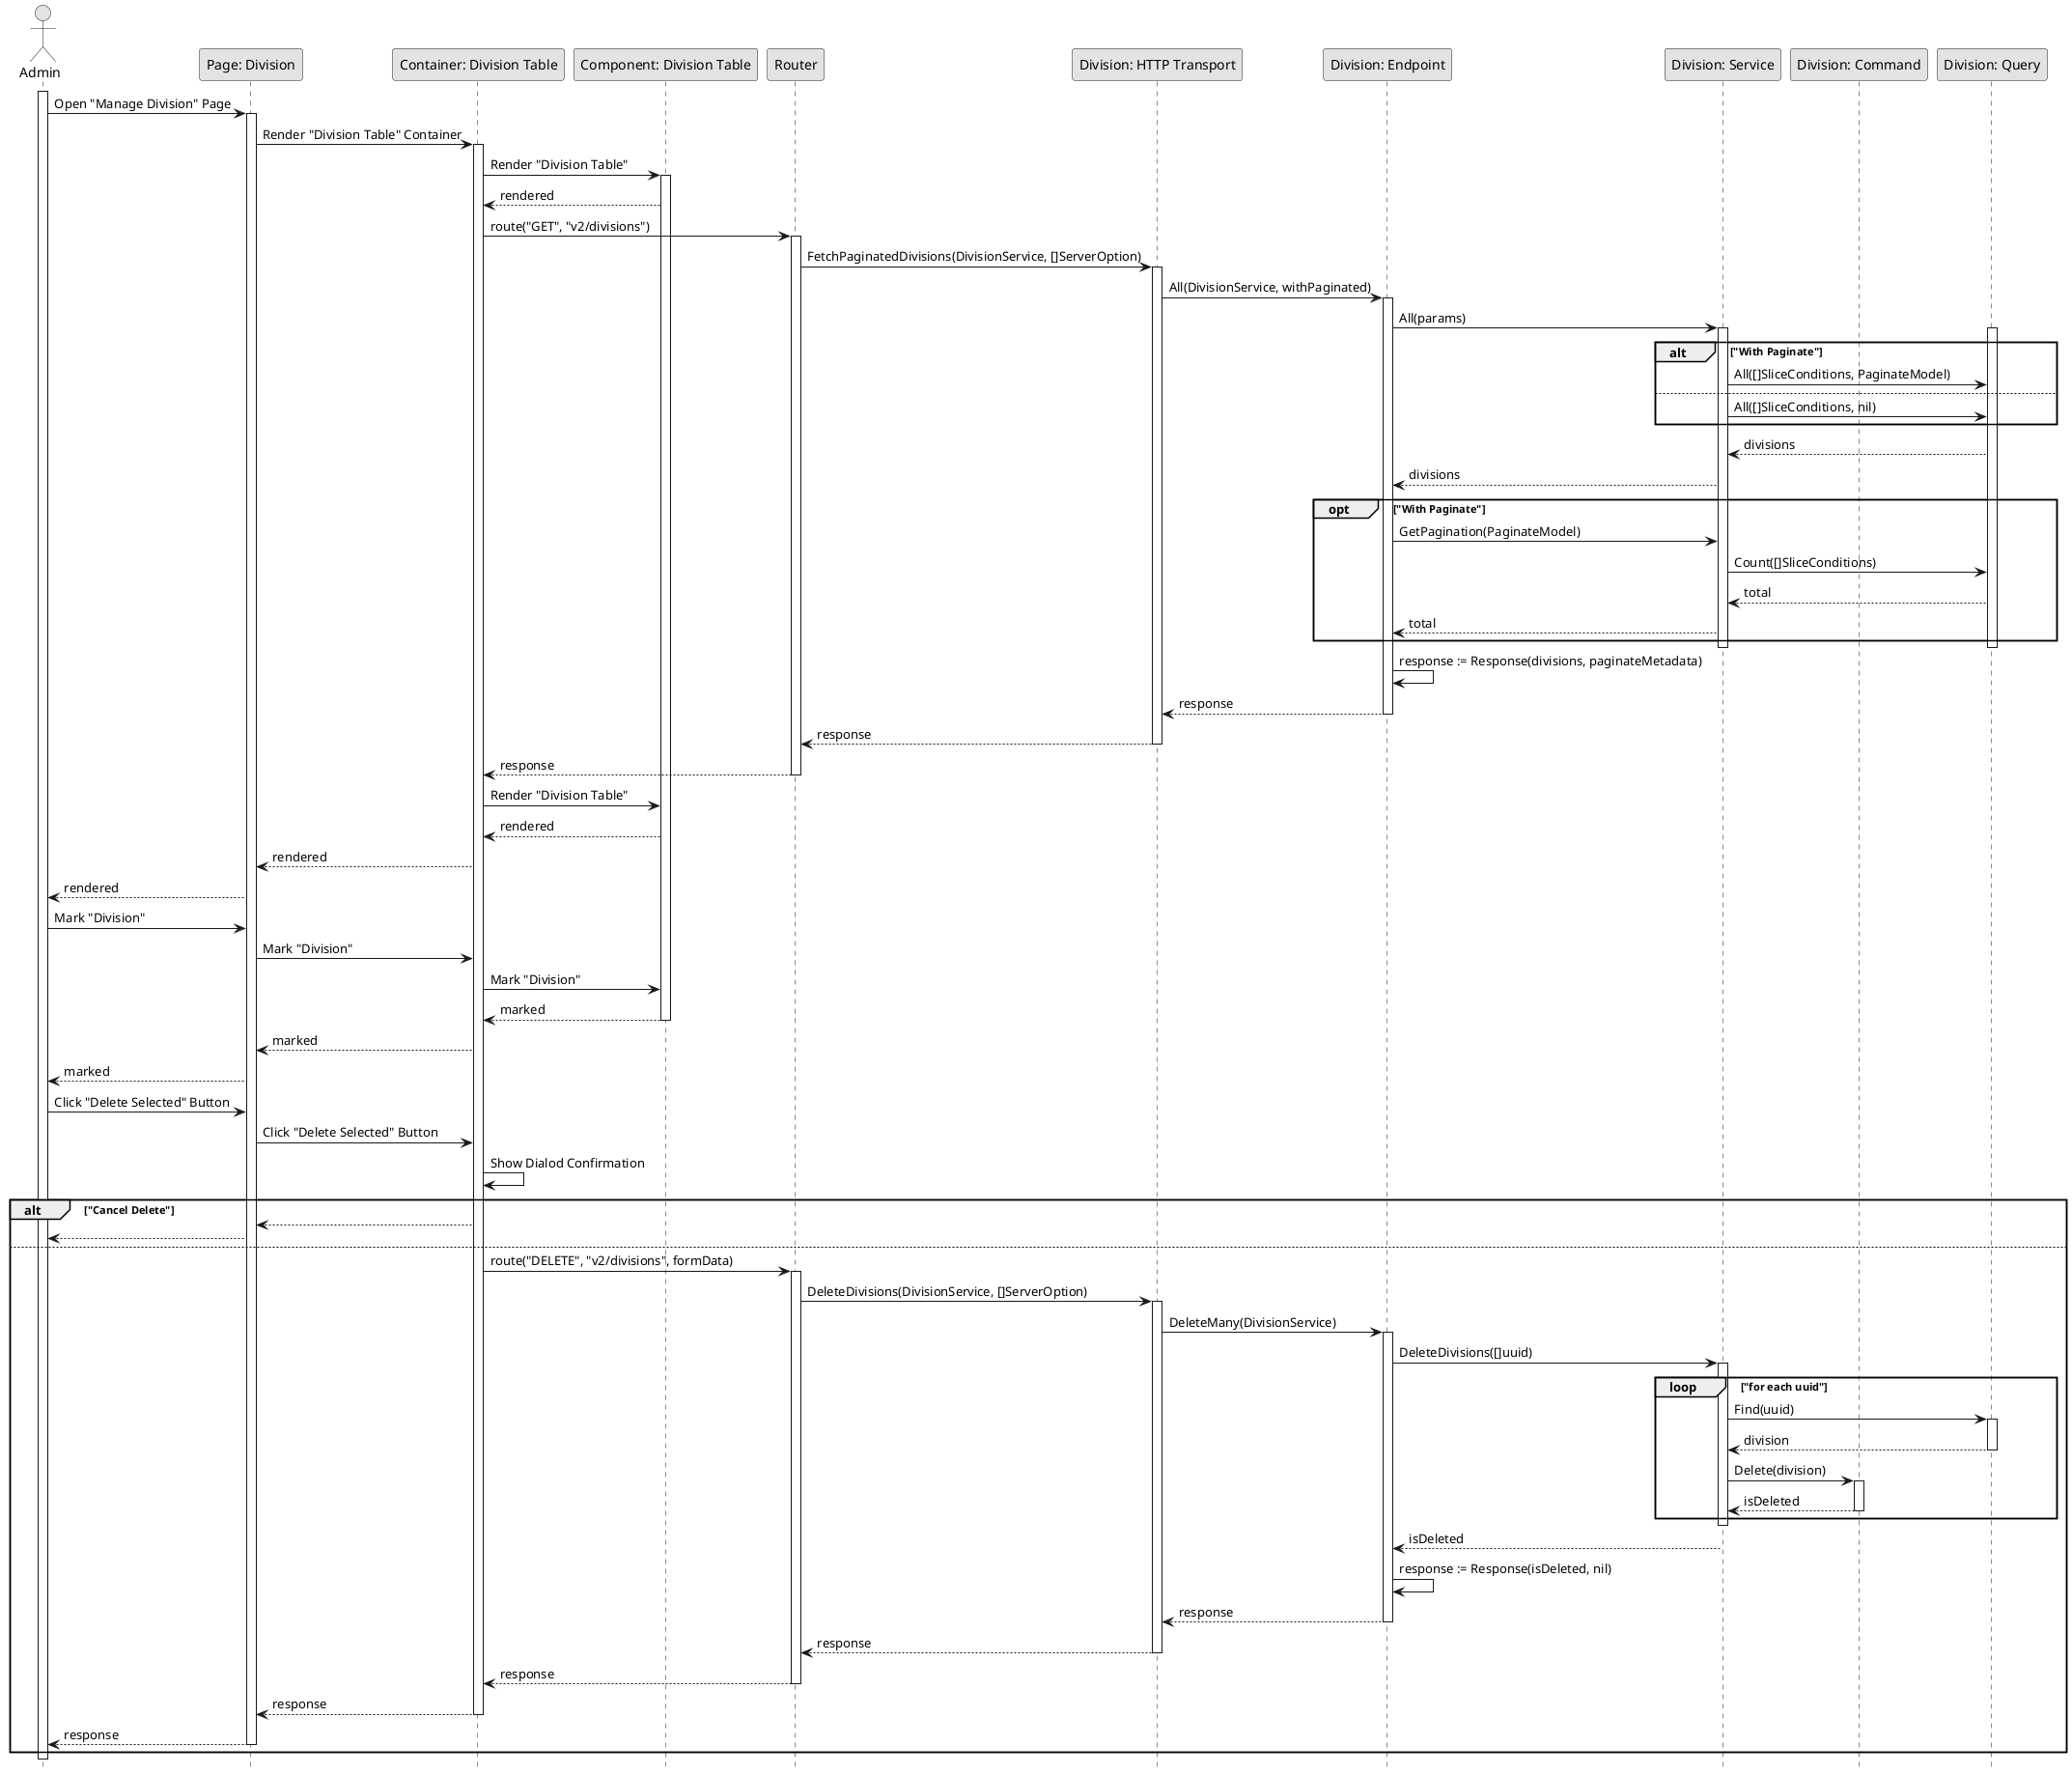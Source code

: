 @startuml DeleteDivision

skinparam Monochrome true
skinparam Shadowing false
hide footbox

actor Admin
participant "Page: Division" as DivisionPage
participant "Container: Division Table" as DivisionTableContainer
participant "Component: Division Table" as DivisionTable
participant "Router" as Router
participant "Division: HTTP Transport" as DivisionHTTPTransport
participant "Division: Endpoint" as DivisionEndpoint
participant "Division: Service" as DivisionService
participant "Division: Command" as DivisionCommand
participant "Division: Query" as DivisionQuery

activate Admin

Admin->DivisionPage: Open "Manage Division" Page
activate DivisionPage
DivisionPage->DivisionTableContainer: Render "Division Table" Container
activate DivisionTableContainer
DivisionTableContainer->DivisionTable: Render "Division Table"
activate DivisionTable
DivisionTable-->DivisionTableContainer: rendered
DivisionTableContainer->Router: route("GET", "v2/divisions")
activate Router
Router->DivisionHTTPTransport: FetchPaginatedDivisions(DivisionService, []ServerOption)
activate DivisionHTTPTransport
DivisionHTTPTransport->DivisionEndpoint: All(DivisionService, withPaginated)
activate DivisionEndpoint
DivisionEndpoint->DivisionService: All(params)

activate DivisionService
activate DivisionQuery
alt "With Paginate"
    DivisionService->DivisionQuery: All([]SliceConditions, PaginateModel)
else
    DivisionService->DivisionQuery: All([]SliceConditions, nil)
end
DivisionQuery-->DivisionService: divisions
DivisionService-->DivisionEndpoint: divisions

opt "With Paginate"
    DivisionEndpoint->DivisionService: GetPagination(PaginateModel)
    DivisionService->DivisionQuery: Count([]SliceConditions)
    DivisionQuery-->DivisionService: total
    DivisionService-->DivisionEndpoint: total
end
deactivate DivisionQuery
deactivate DivisionService

DivisionEndpoint->DivisionEndpoint: response := Response(divisions, paginateMetadata)
DivisionEndpoint-->DivisionHTTPTransport: response
deactivate DivisionEndpoint
DivisionHTTPTransport-->Router: response
deactivate DivisionHTTPTransport
Router-->DivisionTableContainer: response
deactivate Router
DivisionTableContainer->DivisionTable: Render "Division Table"
DivisionTable-->DivisionTableContainer: rendered
DivisionTableContainer-->DivisionPage: rendered
DivisionPage-->Admin: rendered

Admin->DivisionPage: Mark "Division"
DivisionPage->DivisionTableContainer: Mark "Division"
DivisionTableContainer->DivisionTable: Mark "Division"
DivisionTable-->DivisionTableContainer: marked
deactivate DivisionTable
DivisionTableContainer-->DivisionPage: marked
DivisionPage-->Admin: marked

Admin->DivisionPage: Click "Delete Selected" Button
DivisionPage->DivisionTableContainer: Click "Delete Selected" Button
DivisionTableContainer->DivisionTableContainer: Show Dialod Confirmation

alt "Cancel Delete"
    DivisionTableContainer-->DivisionPage
    DivisionPage-->Admin
else
    DivisionTableContainer->Router: route("DELETE", "v2/divisions", formData)
    activate Router
    Router->DivisionHTTPTransport: DeleteDivisions(DivisionService, []ServerOption)
    activate DivisionHTTPTransport
    DivisionHTTPTransport->DivisionEndpoint: DeleteMany(DivisionService)
    activate DivisionEndpoint
    DivisionEndpoint->DivisionService: DeleteDivisions([]uuid)

    activate DivisionService
    loop "for each uuid"
        DivisionService->DivisionQuery: Find(uuid)
        activate DivisionQuery
        DivisionQuery-->DivisionService: division
        deactivate DivisionQuery

        DivisionService->DivisionCommand: Delete(division)
        activate DivisionCommand
        DivisionCommand-->DivisionService: isDeleted
        deactivate DivisionCommand
    end
    deactivate DivisionService
    DivisionService-->DivisionEndpoint: isDeleted
    DivisionEndpoint->DivisionEndpoint: response := Response(isDeleted, nil)
    DivisionEndpoint-->DivisionHTTPTransport: response
    deactivate DivisionEndpoint
    DivisionHTTPTransport-->Router: response
    deactivate DivisionHTTPTransport
    Router-->DivisionTableContainer: response
    deactivate Router
    DivisionTableContainer-->DivisionPage: response
    deactivate DivisionTableContainer
    DivisionPage-->Admin: response
    deactivate DivisionPage
end

deactivate Admin

@enduml